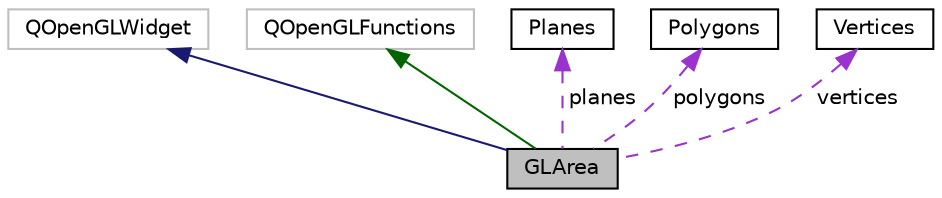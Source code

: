 digraph "GLArea"
{
  edge [fontname="Helvetica",fontsize="10",labelfontname="Helvetica",labelfontsize="10"];
  node [fontname="Helvetica",fontsize="10",shape=record];
  Node3 [label="GLArea",height=0.2,width=0.4,color="black", fillcolor="grey75", style="filled", fontcolor="black"];
  Node4 -> Node3 [dir="back",color="midnightblue",fontsize="10",style="solid",fontname="Helvetica"];
  Node4 [label="QOpenGLWidget",height=0.2,width=0.4,color="grey75", fillcolor="white", style="filled"];
  Node5 -> Node3 [dir="back",color="darkgreen",fontsize="10",style="solid",fontname="Helvetica"];
  Node5 [label="QOpenGLFunctions",height=0.2,width=0.4,color="grey75", fillcolor="white", style="filled"];
  Node6 -> Node3 [dir="back",color="darkorchid3",fontsize="10",style="dashed",label=" planes" ,fontname="Helvetica"];
  Node6 [label="Planes",height=0.2,width=0.4,color="black", fillcolor="white", style="filled",URL="$classPlanes.html"];
  Node7 -> Node3 [dir="back",color="darkorchid3",fontsize="10",style="dashed",label=" polygons" ,fontname="Helvetica"];
  Node7 [label="Polygons",height=0.2,width=0.4,color="black", fillcolor="white", style="filled",URL="$classPolygons.html"];
  Node8 -> Node3 [dir="back",color="darkorchid3",fontsize="10",style="dashed",label=" vertices" ,fontname="Helvetica"];
  Node8 [label="Vertices",height=0.2,width=0.4,color="black", fillcolor="white", style="filled",URL="$classVertices.html"];
}
